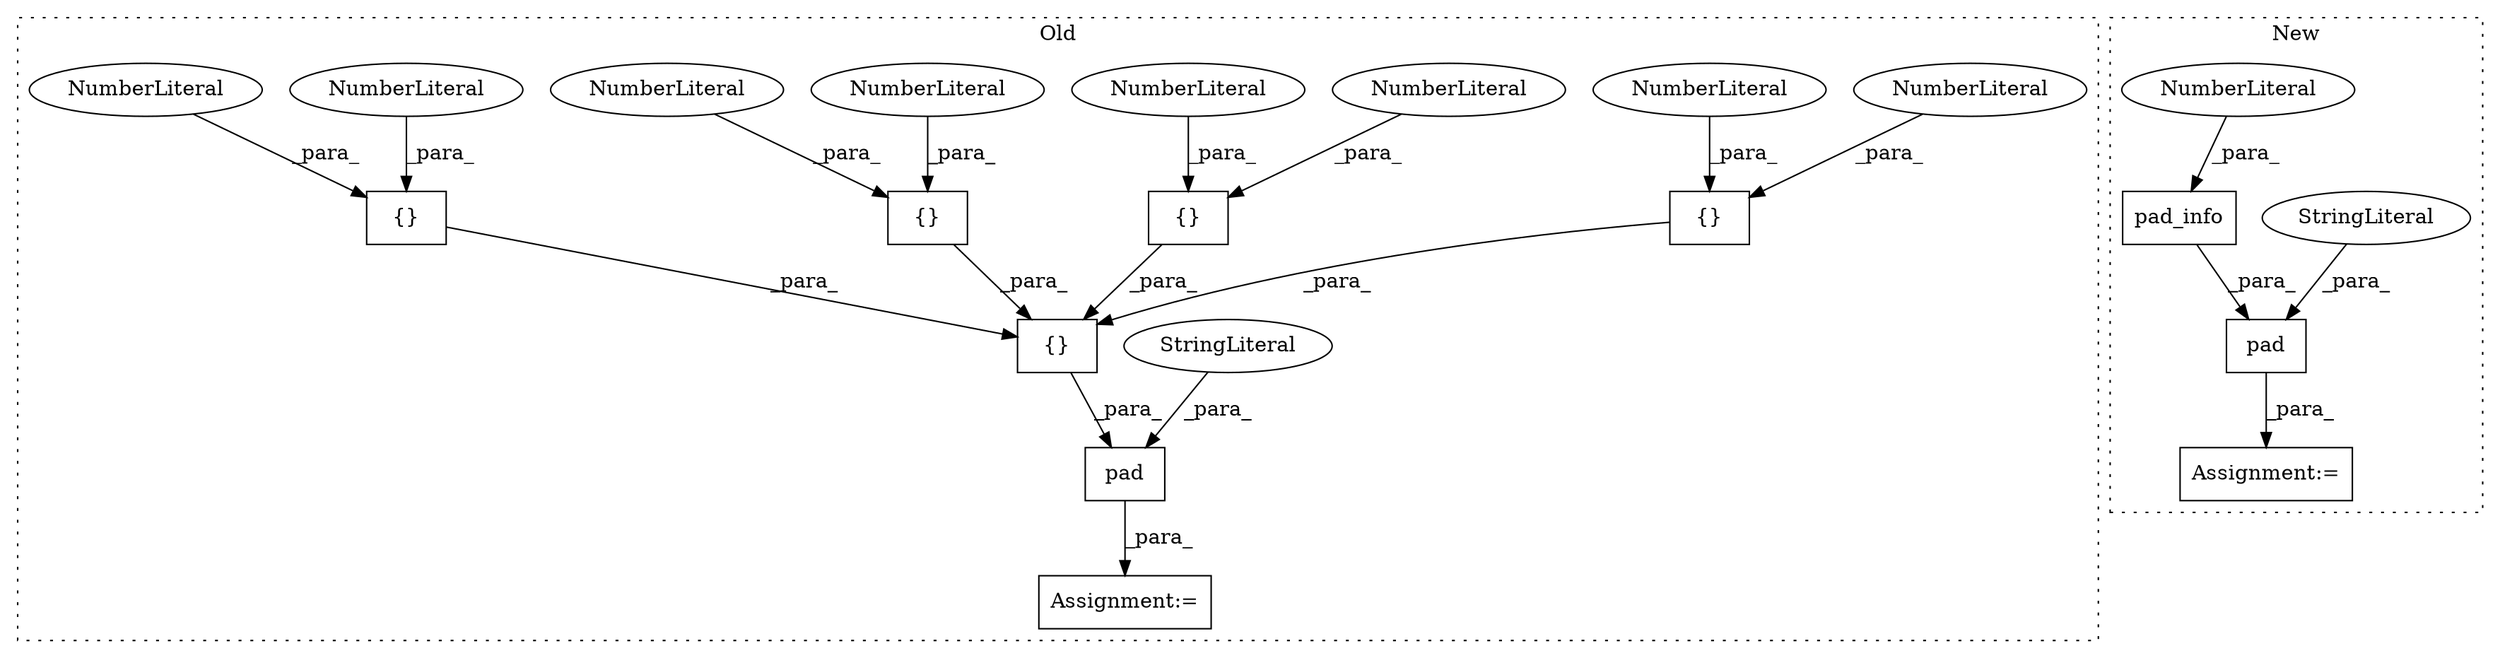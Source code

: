 digraph G {
subgraph cluster0 {
1 [label="pad" a="32" s="969,1023" l="4,1" shape="box"];
3 [label="{}" a="4" s="1005,1009" l="1,1" shape="box"];
5 [label="StringLiteral" a="45" s="1012" l="11" shape="ellipse"];
6 [label="{}" a="4" s="986,1010" l="1,1" shape="box"];
7 [label="NumberLiteral" a="34" s="1006" l="1" shape="ellipse"];
8 [label="{}" a="4" s="993,997" l="1,1" shape="box"];
9 [label="NumberLiteral" a="34" s="1008" l="1" shape="ellipse"];
10 [label="NumberLiteral" a="34" s="994" l="1" shape="ellipse"];
11 [label="{}" a="4" s="987,991" l="1,1" shape="box"];
12 [label="NumberLiteral" a="34" s="996" l="1" shape="ellipse"];
13 [label="NumberLiteral" a="34" s="990" l="1" shape="ellipse"];
14 [label="{}" a="4" s="999,1003" l="1,1" shape="box"];
15 [label="NumberLiteral" a="34" s="988" l="1" shape="ellipse"];
16 [label="NumberLiteral" a="34" s="1002" l="1" shape="ellipse"];
17 [label="NumberLiteral" a="34" s="1000" l="1" shape="ellipse"];
19 [label="Assignment:=" a="7" s="968" l="1" shape="box"];
label = "Old";
style="dotted";
}
subgraph cluster1 {
2 [label="pad_info" a="32" s="905,915" l="9,1" shape="box"];
4 [label="pad" a="32" s="967,996" l="4,1" shape="box"];
18 [label="Assignment:=" a="7" s="966" l="1" shape="box"];
20 [label="StringLiteral" a="45" s="985" l="11" shape="ellipse"];
21 [label="NumberLiteral" a="34" s="914" l="1" shape="ellipse"];
label = "New";
style="dotted";
}
1 -> 19 [label="_para_"];
2 -> 4 [label="_para_"];
3 -> 6 [label="_para_"];
4 -> 18 [label="_para_"];
5 -> 1 [label="_para_"];
6 -> 1 [label="_para_"];
7 -> 3 [label="_para_"];
8 -> 6 [label="_para_"];
9 -> 3 [label="_para_"];
10 -> 8 [label="_para_"];
11 -> 6 [label="_para_"];
12 -> 8 [label="_para_"];
13 -> 11 [label="_para_"];
14 -> 6 [label="_para_"];
15 -> 11 [label="_para_"];
16 -> 14 [label="_para_"];
17 -> 14 [label="_para_"];
20 -> 4 [label="_para_"];
21 -> 2 [label="_para_"];
}